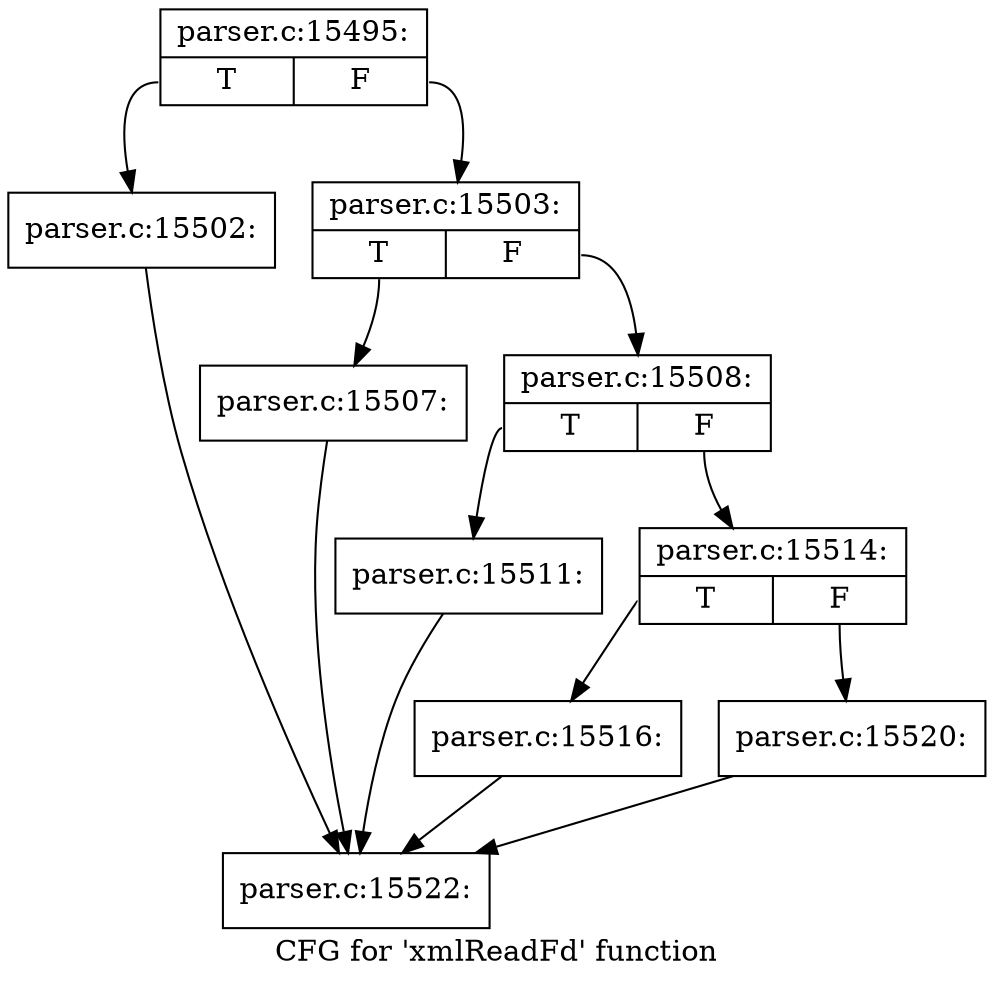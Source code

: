 digraph "CFG for 'xmlReadFd' function" {
	label="CFG for 'xmlReadFd' function";

	Node0x5fd72a0 [shape=record,label="{parser.c:15495:|{<s0>T|<s1>F}}"];
	Node0x5fd72a0:s0 -> Node0x5fd8af0;
	Node0x5fd72a0:s1 -> Node0x5fd8b40;
	Node0x5fd8af0 [shape=record,label="{parser.c:15502:}"];
	Node0x5fd8af0 -> Node0x5fccf50;
	Node0x5fd8b40 [shape=record,label="{parser.c:15503:|{<s0>T|<s1>F}}"];
	Node0x5fd8b40:s0 -> Node0x5fd98e0;
	Node0x5fd8b40:s1 -> Node0x5fd9c80;
	Node0x5fd98e0 [shape=record,label="{parser.c:15507:}"];
	Node0x5fd98e0 -> Node0x5fccf50;
	Node0x5fd9c80 [shape=record,label="{parser.c:15508:|{<s0>T|<s1>F}}"];
	Node0x5fd9c80:s0 -> Node0x5fda190;
	Node0x5fd9c80:s1 -> Node0x5fda1e0;
	Node0x5fda190 [shape=record,label="{parser.c:15511:}"];
	Node0x5fda190 -> Node0x5fccf50;
	Node0x5fda1e0 [shape=record,label="{parser.c:15514:|{<s0>T|<s1>F}}"];
	Node0x5fda1e0:s0 -> Node0x5fdab00;
	Node0x5fda1e0:s1 -> Node0x5fdab50;
	Node0x5fdab00 [shape=record,label="{parser.c:15516:}"];
	Node0x5fdab00 -> Node0x5fccf50;
	Node0x5fdab50 [shape=record,label="{parser.c:15520:}"];
	Node0x5fdab50 -> Node0x5fccf50;
	Node0x5fccf50 [shape=record,label="{parser.c:15522:}"];
}
